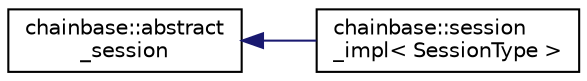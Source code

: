 digraph "Graphical Class Hierarchy"
{
  edge [fontname="Helvetica",fontsize="10",labelfontname="Helvetica",labelfontsize="10"];
  node [fontname="Helvetica",fontsize="10",shape=record];
  rankdir="LR";
  Node0 [label="chainbase::abstract\l_session",height=0.2,width=0.4,color="black", fillcolor="white", style="filled",URL="$classchainbase_1_1abstract__session.html"];
  Node0 -> Node1 [dir="back",color="midnightblue",fontsize="10",style="solid",fontname="Helvetica"];
  Node1 [label="chainbase::session\l_impl\< SessionType \>",height=0.2,width=0.4,color="black", fillcolor="white", style="filled",URL="$classchainbase_1_1session__impl.html"];
}
